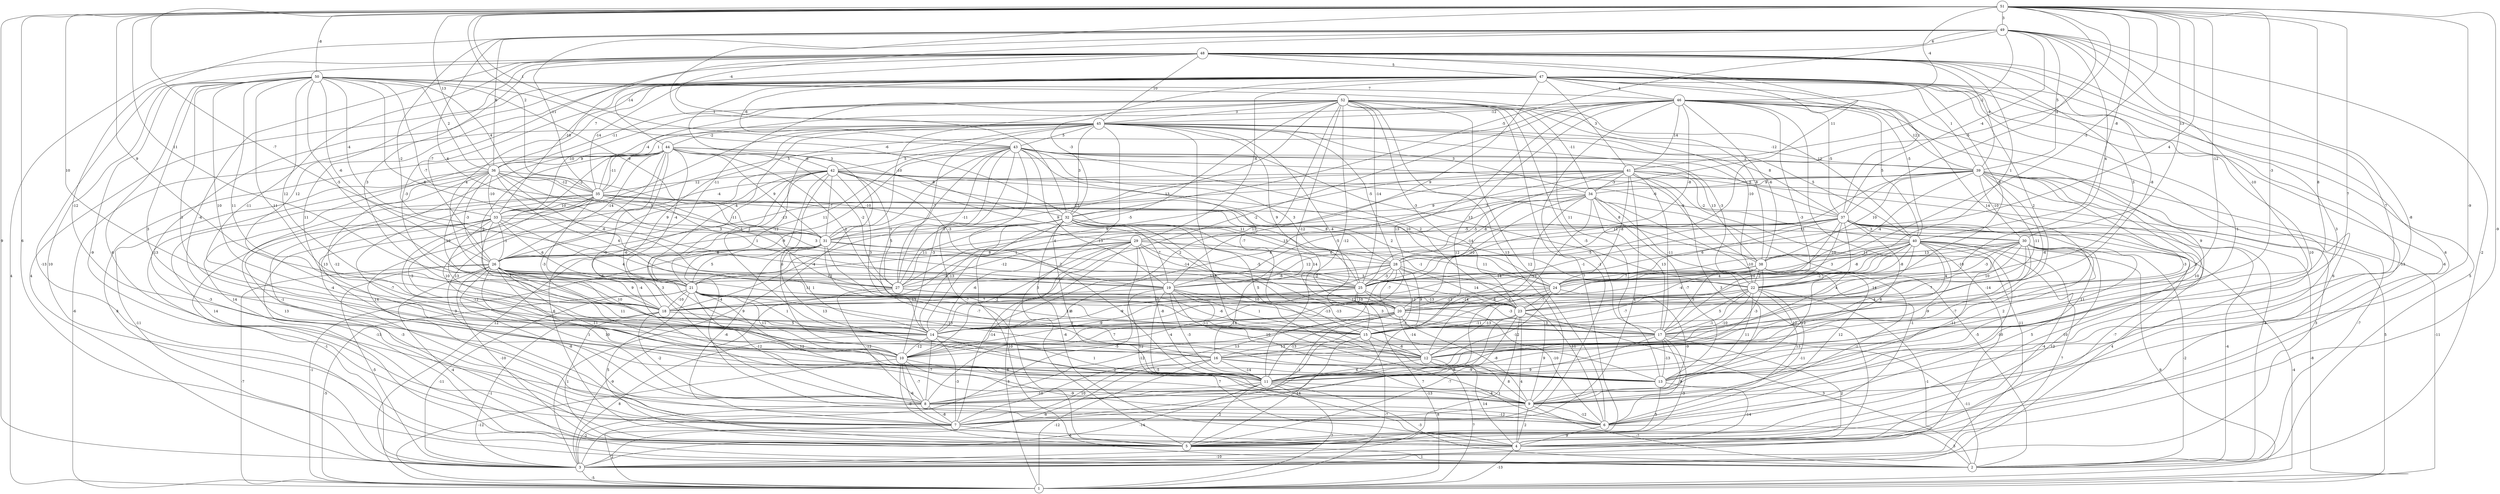 graph { 
	 fontname="Helvetica,Arial,sans-serif" 
	 node [shape = circle]; 
	 52 -- 5 [label = "7"];
	 52 -- 6 [label = "12"];
	 52 -- 9 [label = "13"];
	 52 -- 10 [label = "11"];
	 52 -- 11 [label = "-12"];
	 52 -- 13 [label = "-5"];
	 52 -- 14 [label = "-5"];
	 52 -- 16 [label = "-12"];
	 52 -- 17 [label = "11"];
	 52 -- 22 [label = "-10"];
	 52 -- 23 [label = "-3"];
	 52 -- 25 [label = "-14"];
	 52 -- 26 [label = "-11"];
	 52 -- 27 [label = "13"];
	 52 -- 31 [label = "-10"];
	 52 -- 33 [label = "-10"];
	 52 -- 34 [label = "-11"];
	 52 -- 35 [label = "-4"];
	 52 -- 36 [label = "-11"];
	 52 -- 38 [label = "8"];
	 52 -- 45 [label = "3"];
	 51 -- 2 [label = "6"];
	 51 -- 3 [label = "9"];
	 51 -- 4 [label = "-9"];
	 51 -- 9 [label = "-9"];
	 51 -- 11 [label = "7"];
	 51 -- 12 [label = "8"];
	 51 -- 14 [label = "10"];
	 51 -- 15 [label = "-3"];
	 51 -- 18 [label = "9"];
	 51 -- 19 [label = "-7"];
	 51 -- 21 [label = "11"];
	 51 -- 23 [label = "-12"];
	 51 -- 25 [label = "4"];
	 51 -- 28 [label = "-5"];
	 51 -- 30 [label = "13"];
	 51 -- 32 [label = "1"];
	 51 -- 35 [label = "2"];
	 51 -- 36 [label = "13"];
	 51 -- 37 [label = "-2"];
	 51 -- 38 [label = "-5"];
	 51 -- 40 [label = "-8"];
	 51 -- 43 [label = "1"];
	 51 -- 46 [label = "-4"];
	 51 -- 49 [label = "3"];
	 51 -- 50 [label = "-8"];
	 50 -- 5 [label = "10"];
	 50 -- 6 [label = "6"];
	 50 -- 7 [label = "-9"];
	 50 -- 12 [label = "3"];
	 50 -- 13 [label = "3"];
	 50 -- 14 [label = "10"];
	 50 -- 15 [label = "11"];
	 50 -- 17 [label = "11"];
	 50 -- 18 [label = "12"];
	 50 -- 21 [label = "-5"];
	 50 -- 25 [label = "-8"];
	 50 -- 26 [label = "-6"];
	 50 -- 28 [label = "-7"];
	 50 -- 31 [label = "-9"];
	 50 -- 32 [label = "-6"];
	 50 -- 33 [label = "-4"];
	 50 -- 35 [label = "4"];
	 50 -- 36 [label = "2"];
	 50 -- 40 [label = "12"];
	 50 -- 46 [label = "7"];
	 49 -- 2 [label = "-2"];
	 49 -- 9 [label = "-8"];
	 49 -- 11 [label = "-12"];
	 49 -- 13 [label = "7"];
	 49 -- 17 [label = "-10"];
	 49 -- 19 [label = "6"];
	 49 -- 22 [label = "4"];
	 49 -- 27 [label = "-2"];
	 49 -- 32 [label = "-5"];
	 49 -- 35 [label = "-11"];
	 49 -- 36 [label = "6"];
	 49 -- 37 [label = "-4"];
	 49 -- 39 [label = "5"];
	 49 -- 41 [label = "-2"];
	 49 -- 45 [label = "-4"];
	 49 -- 48 [label = "6"];
	 48 -- 1 [label = "4"];
	 48 -- 2 [label = "-13"];
	 48 -- 5 [label = "6"];
	 48 -- 9 [label = "3"];
	 48 -- 10 [label = "-11"];
	 48 -- 11 [label = "-4"];
	 48 -- 14 [label = "12"];
	 48 -- 18 [label = "3"];
	 48 -- 20 [label = "3"];
	 48 -- 23 [label = "-8"];
	 48 -- 24 [label = "1"];
	 48 -- 26 [label = "-7"];
	 48 -- 33 [label = "-10"];
	 48 -- 34 [label = "11"];
	 48 -- 37 [label = "1"];
	 48 -- 39 [label = "-4"];
	 48 -- 44 [label = "-14"];
	 48 -- 45 [label = "10"];
	 48 -- 47 [label = "5"];
	 47 -- 2 [label = "5"];
	 47 -- 3 [label = "4"];
	 47 -- 4 [label = "-6"];
	 47 -- 5 [label = "-13"];
	 47 -- 6 [label = "10"];
	 47 -- 7 [label = "13"];
	 47 -- 11 [label = "-1"];
	 47 -- 15 [label = "2"];
	 47 -- 16 [label = "11"];
	 47 -- 17 [label = "14"];
	 47 -- 18 [label = "-3"];
	 47 -- 19 [label = "9"];
	 47 -- 21 [label = "4"];
	 47 -- 22 [label = "9"];
	 47 -- 29 [label = "-6"];
	 47 -- 31 [label = "3"];
	 47 -- 32 [label = "-3"];
	 47 -- 35 [label = "-14"];
	 47 -- 36 [label = "7"];
	 47 -- 39 [label = "1"];
	 47 -- 40 [label = "-5"];
	 47 -- 41 [label = "3"];
	 47 -- 43 [label = "-6"];
	 47 -- 46 [label = "4"];
	 46 -- 3 [label = "-14"];
	 46 -- 4 [label = "6"];
	 46 -- 7 [label = "-1"];
	 46 -- 8 [label = "12"];
	 46 -- 10 [label = "13"];
	 46 -- 13 [label = "9"];
	 46 -- 14 [label = "-2"];
	 46 -- 17 [label = "-3"];
	 46 -- 28 [label = "-8"];
	 46 -- 33 [label = "5"];
	 46 -- 35 [label = "1"];
	 46 -- 37 [label = "-5"];
	 46 -- 38 [label = "-6"];
	 46 -- 39 [label = "12"];
	 46 -- 40 [label = "5"];
	 46 -- 41 [label = "14"];
	 46 -- 45 [label = "-12"];
	 45 -- 1 [label = "-6"];
	 45 -- 4 [label = "-4"];
	 45 -- 5 [label = "3"];
	 45 -- 6 [label = "8"];
	 45 -- 8 [label = "13"];
	 45 -- 14 [label = "-12"];
	 45 -- 15 [label = "-4"];
	 45 -- 18 [label = "9"];
	 45 -- 20 [label = "9"];
	 45 -- 21 [label = "-4"];
	 45 -- 22 [label = "-3"];
	 45 -- 27 [label = "-7"];
	 45 -- 28 [label = "-5"];
	 45 -- 32 [label = "3"];
	 45 -- 34 [label = "3"];
	 45 -- 37 [label = "8"];
	 45 -- 39 [label = "-12"];
	 45 -- 40 [label = "5"];
	 45 -- 43 [label = "5"];
	 45 -- 44 [label = "-2"];
	 44 -- 3 [label = "8"];
	 44 -- 5 [label = "14"];
	 44 -- 10 [label = "-8"];
	 44 -- 11 [label = "-3"];
	 44 -- 12 [label = "-6"];
	 44 -- 18 [label = "-2"];
	 44 -- 20 [label = "2"];
	 44 -- 21 [label = "-4"];
	 44 -- 26 [label = "-14"];
	 44 -- 27 [label = "-2"];
	 44 -- 31 [label = "9"];
	 44 -- 32 [label = "-8"];
	 44 -- 33 [label = "-2"];
	 44 -- 35 [label = "-11"];
	 44 -- 36 [label = "9"];
	 44 -- 38 [label = "-9"];
	 44 -- 42 [label = "-6"];
	 43 -- 1 [label = "12"];
	 43 -- 3 [label = "9"];
	 43 -- 5 [label = "-7"];
	 43 -- 10 [label = "-3"];
	 43 -- 11 [label = "2"];
	 43 -- 14 [label = "5"];
	 43 -- 15 [label = "-7"];
	 43 -- 19 [label = "9"];
	 43 -- 21 [label = "11"];
	 43 -- 22 [label = "13"];
	 43 -- 23 [label = "2"];
	 43 -- 25 [label = "3"];
	 43 -- 27 [label = "-11"];
	 43 -- 37 [label = "5"];
	 43 -- 38 [label = "13"];
	 43 -- 39 [label = "2"];
	 43 -- 42 [label = "5"];
	 42 -- 4 [label = "9"];
	 42 -- 5 [label = "6"];
	 42 -- 6 [label = "-4"];
	 42 -- 7 [label = "14"];
	 42 -- 8 [label = "3"];
	 42 -- 10 [label = "6"];
	 42 -- 15 [label = "3"];
	 42 -- 17 [label = "2"];
	 42 -- 19 [label = "-3"];
	 42 -- 21 [label = "2"];
	 42 -- 24 [label = "10"];
	 42 -- 25 [label = "11"];
	 42 -- 27 [label = "3"];
	 42 -- 31 [label = "-7"];
	 42 -- 35 [label = "12"];
	 42 -- 37 [label = "-6"];
	 42 -- 38 [label = "8"];
	 41 -- 1 [label = "5"];
	 41 -- 2 [label = "-4"];
	 41 -- 3 [label = "11"];
	 41 -- 7 [label = "4"];
	 41 -- 9 [label = "3"];
	 41 -- 14 [label = "6"];
	 41 -- 17 [label = "-11"];
	 41 -- 18 [label = "-13"];
	 41 -- 24 [label = "-8"];
	 41 -- 25 [label = "-5"];
	 41 -- 26 [label = "-13"];
	 41 -- 27 [label = "9"];
	 41 -- 33 [label = "-4"];
	 41 -- 34 [label = "-3"];
	 41 -- 40 [label = "-2"];
	 40 -- 1 [label = "9"];
	 40 -- 3 [label = "7"];
	 40 -- 4 [label = "-4"];
	 40 -- 6 [label = "-10"];
	 40 -- 9 [label = "-11"];
	 40 -- 11 [label = "-9"];
	 40 -- 12 [label = "-4"];
	 40 -- 14 [label = "-4"];
	 40 -- 17 [label = "14"];
	 40 -- 18 [label = "10"];
	 40 -- 19 [label = "12"];
	 40 -- 22 [label = "-8"];
	 40 -- 23 [label = "-2"];
	 40 -- 24 [label = "-8"];
	 40 -- 25 [label = "-10"];
	 40 -- 38 [label = "11"];
	 39 -- 1 [label = "-11"];
	 39 -- 2 [label = "-7"];
	 39 -- 3 [label = "3"];
	 39 -- 11 [label = "10"];
	 39 -- 12 [label = "2"];
	 39 -- 15 [label = "-6"];
	 39 -- 16 [label = "-3"];
	 39 -- 23 [label = "-11"];
	 39 -- 24 [label = "-4"];
	 39 -- 25 [label = "11"];
	 39 -- 29 [label = "3"];
	 39 -- 30 [label = "-10"];
	 39 -- 31 [label = "-12"];
	 39 -- 34 [label = "9"];
	 39 -- 38 [label = "10"];
	 38 -- 6 [label = "-1"];
	 38 -- 8 [label = "12"];
	 38 -- 12 [label = "-3"];
	 38 -- 13 [label = "12"];
	 38 -- 14 [label = "12"];
	 38 -- 15 [label = "-14"];
	 38 -- 17 [label = "5"];
	 38 -- 21 [label = "-6"];
	 38 -- 22 [label = "-2"];
	 38 -- 24 [label = "7"];
	 38 -- 25 [label = "14"];
	 37 -- 1 [label = "-8"];
	 37 -- 2 [label = "-4"];
	 37 -- 3 [label = "4"];
	 37 -- 4 [label = "-7"];
	 37 -- 5 [label = "10"];
	 37 -- 11 [label = "8"];
	 37 -- 13 [label = "11"];
	 37 -- 15 [label = "4"];
	 37 -- 16 [label = "4"];
	 37 -- 18 [label = "-1"];
	 37 -- 19 [label = "6"];
	 37 -- 21 [label = "8"];
	 37 -- 22 [label = "-10"];
	 37 -- 24 [label = "6"];
	 37 -- 25 [label = "-5"];
	 37 -- 30 [label = "3"];
	 37 -- 31 [label = "-5"];
	 36 -- 3 [label = "-11"];
	 36 -- 5 [label = "14"];
	 36 -- 7 [label = "-3"];
	 36 -- 16 [label = "-12"];
	 36 -- 18 [label = "-10"];
	 36 -- 23 [label = "6"];
	 36 -- 25 [label = "3"];
	 36 -- 26 [label = "-3"];
	 36 -- 27 [label = "-6"];
	 36 -- 29 [label = "-10"];
	 36 -- 31 [label = "5"];
	 36 -- 33 [label = "-10"];
	 36 -- 35 [label = "-12"];
	 35 -- 7 [label = "13"];
	 35 -- 8 [label = "-1"];
	 35 -- 10 [label = "-3"];
	 35 -- 11 [label = "-7"];
	 35 -- 13 [label = "-4"];
	 35 -- 16 [label = "10"];
	 35 -- 22 [label = "-14"];
	 35 -- 24 [label = "2"];
	 35 -- 25 [label = "3"];
	 35 -- 27 [label = "-9"];
	 35 -- 28 [label = "8"];
	 35 -- 31 [label = "-11"];
	 35 -- 33 [label = "10"];
	 34 -- 2 [label = "-5"];
	 34 -- 4 [label = "12"];
	 34 -- 5 [label = "-1"];
	 34 -- 8 [label = "-4"];
	 34 -- 12 [label = "-13"];
	 34 -- 13 [label = "-7"];
	 34 -- 17 [label = "13"];
	 34 -- 19 [label = "-5"];
	 34 -- 20 [label = "-10"];
	 34 -- 21 [label = "4"];
	 34 -- 28 [label = "-8"];
	 34 -- 32 [label = "9"];
	 33 -- 3 [label = "-1"];
	 33 -- 4 [label = "-3"];
	 33 -- 5 [label = "-13"];
	 33 -- 13 [label = "-12"];
	 33 -- 14 [label = "-13"];
	 33 -- 15 [label = "1"];
	 33 -- 20 [label = "4"];
	 33 -- 21 [label = "6"];
	 33 -- 26 [label = "-1"];
	 33 -- 31 [label = "3"];
	 32 -- 2 [label = "10"];
	 32 -- 4 [label = "-6"];
	 32 -- 9 [label = "-8"];
	 32 -- 12 [label = "5"];
	 32 -- 13 [label = "10"];
	 32 -- 14 [label = "-13"];
	 32 -- 18 [label = "-4"];
	 32 -- 19 [label = "7"];
	 32 -- 20 [label = "14"];
	 32 -- 26 [label = "1"];
	 32 -- 27 [label = "11"];
	 32 -- 28 [label = "13"];
	 32 -- 30 [label = "11"];
	 32 -- 31 [label = "3"];
	 31 -- 1 [label = "-1"];
	 31 -- 6 [label = "-6"];
	 31 -- 11 [label = "13"];
	 31 -- 12 [label = "7"];
	 31 -- 13 [label = "-7"];
	 31 -- 14 [label = "1"];
	 31 -- 21 [label = "5"];
	 31 -- 22 [label = "-1"];
	 31 -- 25 [label = "-14"];
	 31 -- 26 [label = "6"];
	 30 -- 1 [label = "-4"];
	 30 -- 2 [label = "-2"];
	 30 -- 5 [label = "12"];
	 30 -- 6 [label = "5"];
	 30 -- 11 [label = "-7"];
	 30 -- 13 [label = "2"];
	 30 -- 14 [label = "7"];
	 30 -- 20 [label = "4"];
	 30 -- 22 [label = "-3"];
	 30 -- 23 [label = "10"];
	 30 -- 24 [label = "-10"];
	 30 -- 25 [label = "3"];
	 30 -- 28 [label = "13"];
	 29 -- 1 [label = "-6"];
	 29 -- 4 [label = "12"];
	 29 -- 7 [label = "-14"];
	 29 -- 10 [label = "-2"];
	 29 -- 11 [label = "-8"];
	 29 -- 13 [label = "-13"];
	 29 -- 14 [label = "-6"];
	 29 -- 23 [label = "3"];
	 29 -- 24 [label = "11"];
	 29 -- 25 [label = "-5"];
	 29 -- 26 [label = "1"];
	 29 -- 27 [label = "-12"];
	 28 -- 6 [label = "11"];
	 28 -- 7 [label = "13"];
	 28 -- 8 [label = "-4"];
	 28 -- 11 [label = "-3"];
	 28 -- 15 [label = "9"];
	 28 -- 19 [label = "-2"];
	 28 -- 20 [label = "-7"];
	 28 -- 23 [label = "14"];
	 28 -- 25 [label = "-3"];
	 28 -- 27 [label = "11"];
	 27 -- 3 [label = "-9"];
	 27 -- 8 [label = "-12"];
	 27 -- 15 [label = "-6"];
	 27 -- 23 [label = "-13"];
	 26 -- 1 [label = "-7"];
	 26 -- 2 [label = "-4"];
	 26 -- 3 [label = "-5"];
	 26 -- 5 [label = "-10"];
	 26 -- 7 [label = "-8"];
	 26 -- 8 [label = "1"];
	 26 -- 9 [label = "10"];
	 26 -- 10 [label = "11"];
	 26 -- 11 [label = "-11"];
	 26 -- 14 [label = "10"];
	 26 -- 18 [label = "9"];
	 26 -- 19 [label = "12"];
	 26 -- 21 [label = "-6"];
	 26 -- 23 [label = "11"];
	 26 -- 24 [label = "-4"];
	 25 -- 1 [label = "-13"];
	 25 -- 6 [label = "-10"];
	 25 -- 10 [label = "-9"];
	 25 -- 14 [label = "-9"];
	 25 -- 17 [label = "-3"];
	 25 -- 20 [label = "10"];
	 24 -- 9 [label = "-9"];
	 24 -- 11 [label = "-12"];
	 24 -- 12 [label = "-13"];
	 24 -- 18 [label = "10"];
	 24 -- 20 [label = "-12"];
	 24 -- 23 [label = "-7"];
	 23 -- 2 [label = "3"];
	 23 -- 3 [label = "1"];
	 23 -- 4 [label = "4"];
	 23 -- 5 [label = "-7"];
	 23 -- 7 [label = "-6"];
	 23 -- 9 [label = "9"];
	 23 -- 15 [label = "-11"];
	 22 -- 3 [label = "-1"];
	 22 -- 6 [label = "-11"];
	 22 -- 9 [label = "13"];
	 22 -- 12 [label = "-10"];
	 22 -- 13 [label = "11"];
	 22 -- 15 [label = "-7"];
	 22 -- 16 [label = "-1"];
	 22 -- 17 [label = "5"];
	 22 -- 18 [label = "12"];
	 22 -- 20 [label = "6"];
	 21 -- 1 [label = "-5"];
	 21 -- 3 [label = "-11"];
	 21 -- 5 [label = "5"];
	 21 -- 8 [label = "-12"];
	 21 -- 9 [label = "12"];
	 21 -- 10 [label = "11"];
	 21 -- 12 [label = "3"];
	 21 -- 14 [label = "1"];
	 21 -- 15 [label = "11"];
	 21 -- 16 [label = "-13"];
	 21 -- 17 [label = "-13"];
	 21 -- 18 [label = "-10"];
	 20 -- 7 [label = "-1"];
	 20 -- 8 [label = "-12"];
	 20 -- 9 [label = "-8"];
	 20 -- 10 [label = "7"];
	 20 -- 11 [label = "-13"];
	 20 -- 12 [label = "-14"];
	 20 -- 14 [label = "14"];
	 20 -- 17 [label = "3"];
	 19 -- 3 [label = "3"];
	 19 -- 4 [label = "-5"];
	 19 -- 11 [label = "-3"];
	 19 -- 12 [label = "11"];
	 19 -- 13 [label = "10"];
	 19 -- 15 [label = "1"];
	 19 -- 17 [label = "3"];
	 19 -- 18 [label = "13"];
	 18 -- 3 [label = "-1"];
	 18 -- 5 [label = "1"];
	 18 -- 8 [label = "-2"];
	 18 -- 14 [label = "5"];
	 17 -- 2 [label = "-11"];
	 17 -- 4 [label = "2"];
	 17 -- 5 [label = "-3"];
	 17 -- 6 [label = "9"];
	 17 -- 8 [label = "9"];
	 17 -- 10 [label = "-5"];
	 17 -- 13 [label = "-13"];
	 17 -- 16 [label = "13"];
	 16 -- 1 [label = "-12"];
	 16 -- 3 [label = "-8"];
	 16 -- 7 [label = "10"];
	 16 -- 9 [label = "7"];
	 16 -- 11 [label = "-14"];
	 16 -- 13 [label = "-9"];
	 15 -- 1 [label = "-7"];
	 15 -- 5 [label = "-14"];
	 15 -- 12 [label = "-6"];
	 14 -- 3 [label = "8"];
	 14 -- 7 [label = "-3"];
	 14 -- 8 [label = "-7"];
	 14 -- 9 [label = "-2"];
	 14 -- 10 [label = "-12"];
	 14 -- 11 [label = "1"];
	 13 -- 4 [label = "-14"];
	 13 -- 5 [label = "5"];
	 12 -- 1 [label = "7"];
	 12 -- 4 [label = "14"];
	 12 -- 9 [label = "8"];
	 12 -- 11 [label = "6"];
	 11 -- 1 [label = "7"];
	 11 -- 2 [label = "-3"];
	 11 -- 3 [label = "-14"];
	 11 -- 5 [label = "2"];
	 11 -- 8 [label = "-10"];
	 11 -- 9 [label = "-4"];
	 10 -- 1 [label = "-12"];
	 10 -- 5 [label = "-8"];
	 10 -- 6 [label = "-9"];
	 10 -- 7 [label = "-6"];
	 10 -- 8 [label = "-7"];
	 10 -- 9 [label = "7"];
	 9 -- 2 [label = "-7"];
	 9 -- 4 [label = "2"];
	 9 -- 6 [label = "-12"];
	 9 -- 7 [label = "8"];
	 8 -- 3 [label = "-2"];
	 8 -- 6 [label = "-12"];
	 8 -- 7 [label = "-8"];
	 7 -- 1 [label = "2"];
	 7 -- 5 [label = "6"];
	 6 -- 2 [label = "5"];
	 6 -- 4 [label = "9"];
	 5 -- 2 [label = "1"];
	 4 -- 1 [label = "-13"];
	 4 -- 3 [label = "-10"];
	 3 -- 1 [label = "-5"];
	 1;
	 2;
	 3;
	 4;
	 5;
	 6;
	 7;
	 8;
	 9;
	 10;
	 11;
	 12;
	 13;
	 14;
	 15;
	 16;
	 17;
	 18;
	 19;
	 20;
	 21;
	 22;
	 23;
	 24;
	 25;
	 26;
	 27;
	 28;
	 29;
	 30;
	 31;
	 32;
	 33;
	 34;
	 35;
	 36;
	 37;
	 38;
	 39;
	 40;
	 41;
	 42;
	 43;
	 44;
	 45;
	 46;
	 47;
	 48;
	 49;
	 50;
	 51;
	 52;
}
